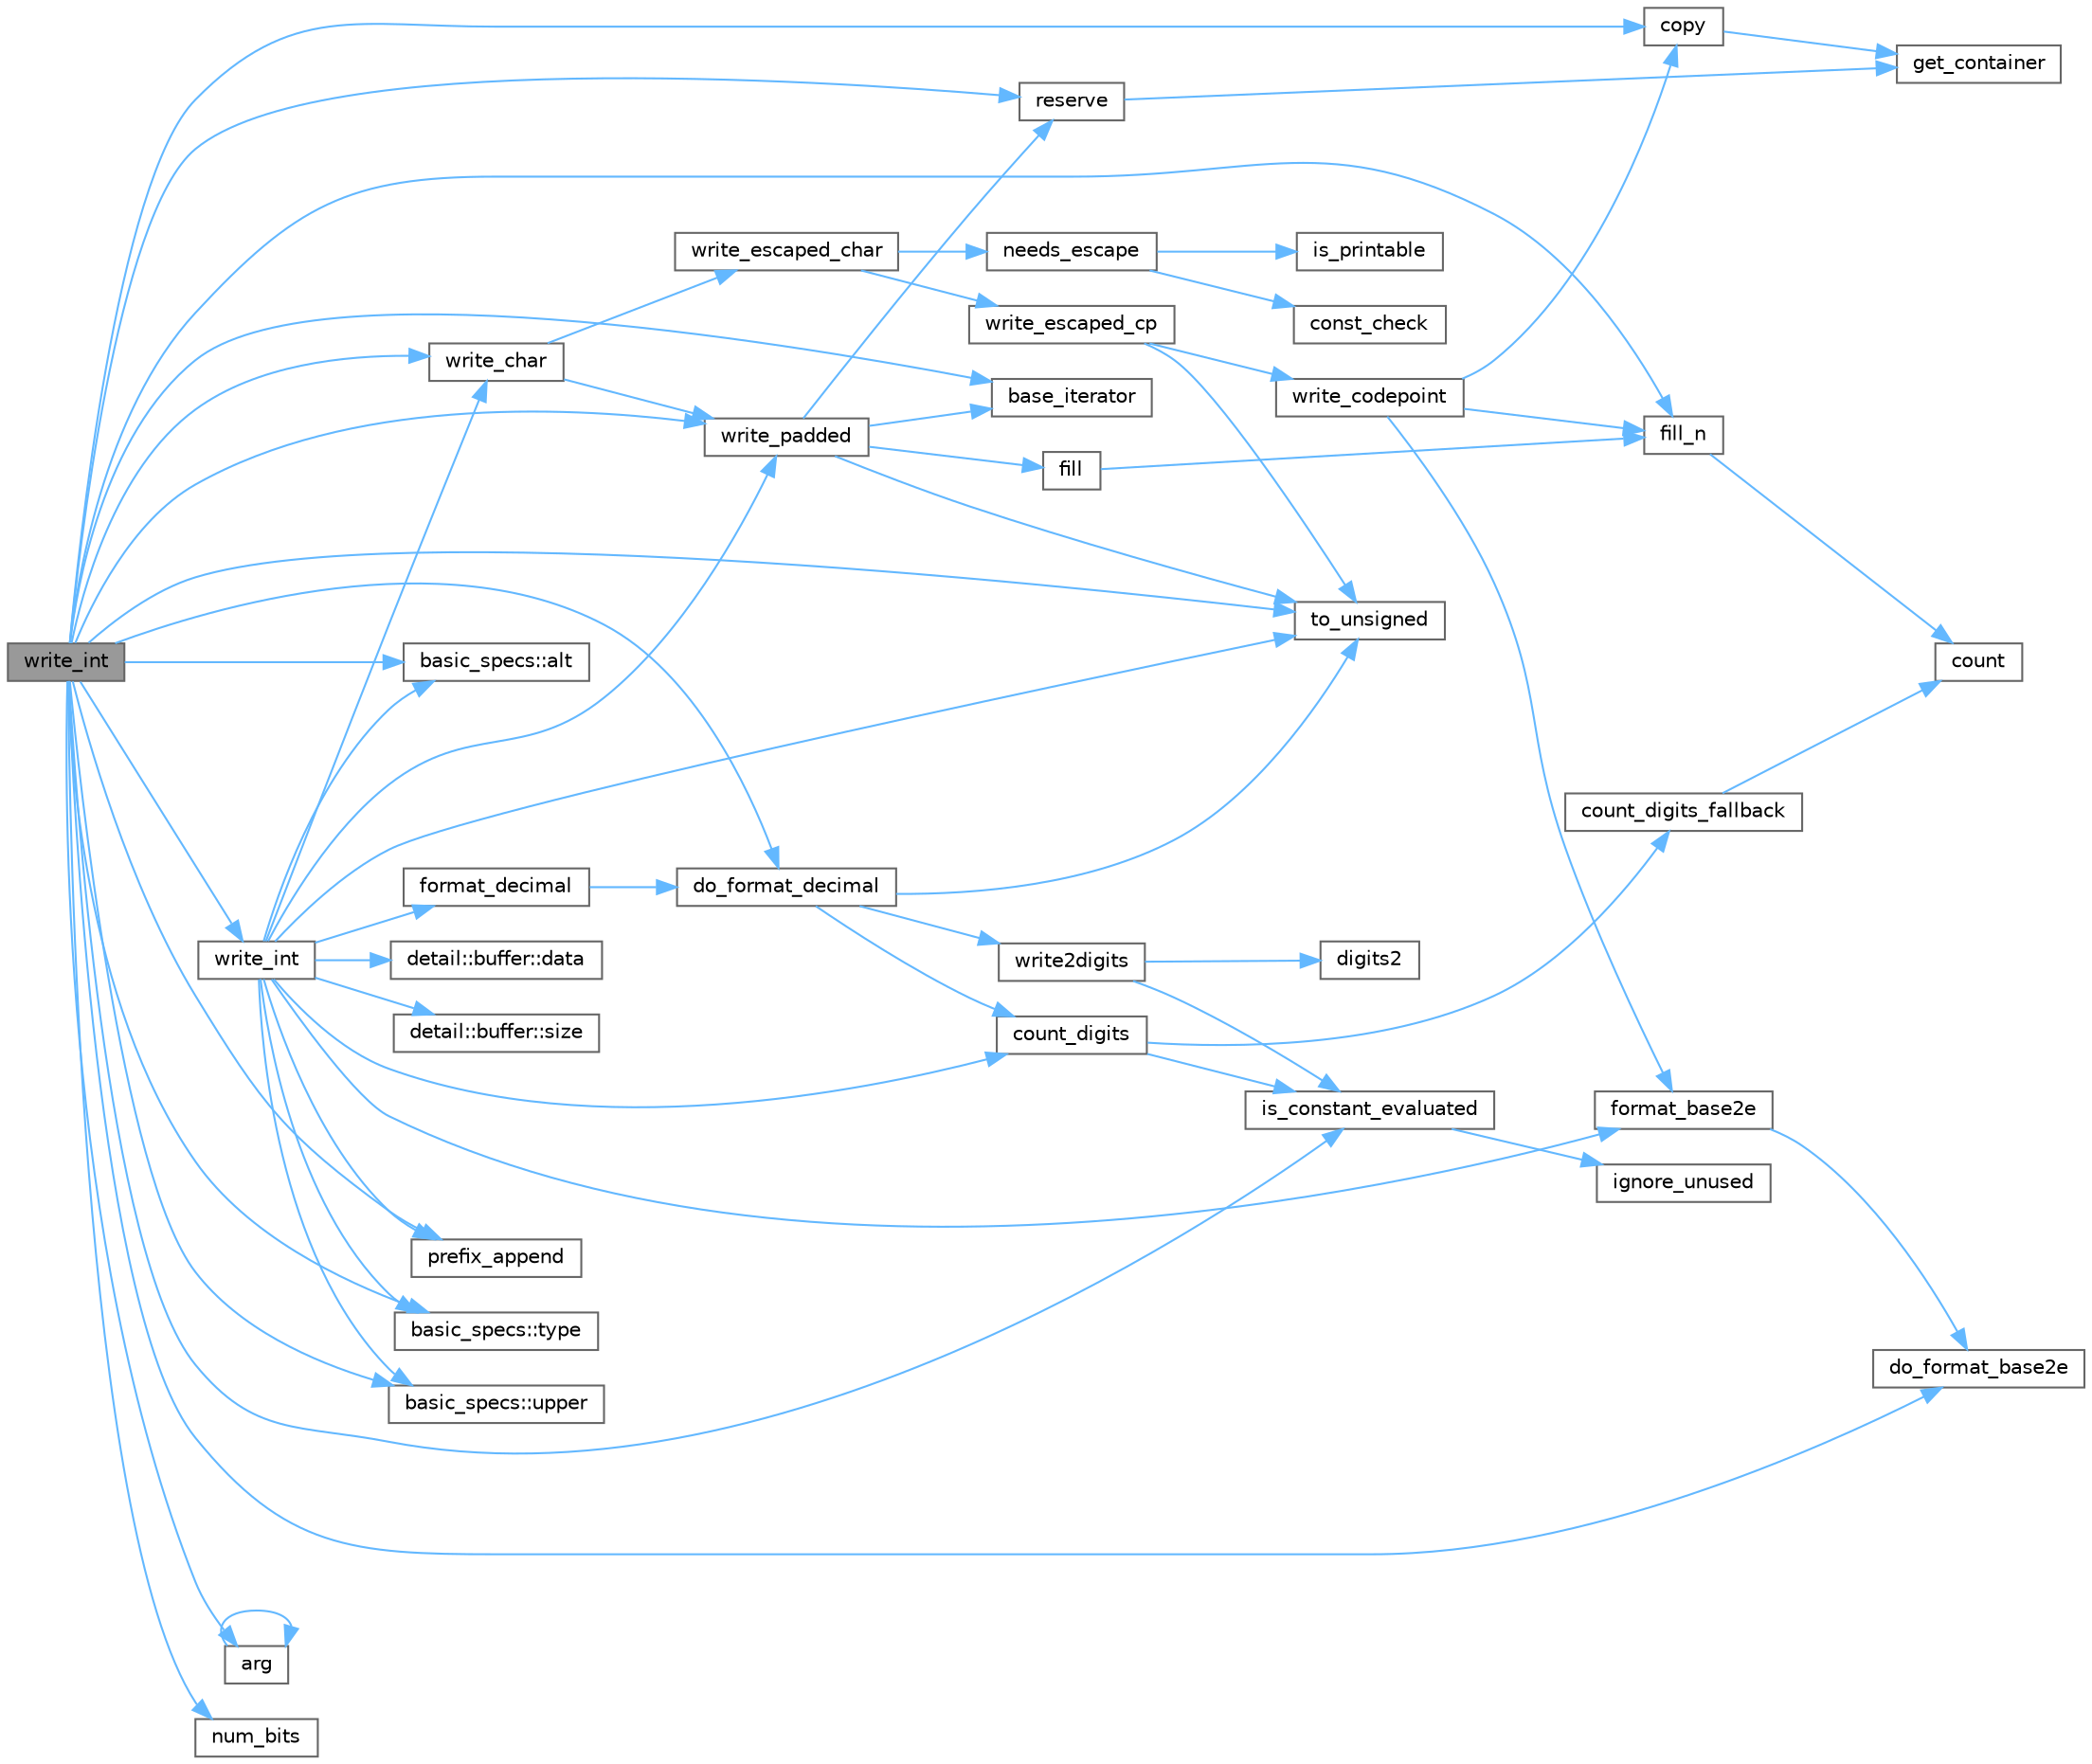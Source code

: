 digraph "write_int"
{
 // LATEX_PDF_SIZE
  bgcolor="transparent";
  edge [fontname=Helvetica,fontsize=10,labelfontname=Helvetica,labelfontsize=10];
  node [fontname=Helvetica,fontsize=10,shape=box,height=0.2,width=0.4];
  rankdir="LR";
  Node1 [id="Node000001",label="write_int",height=0.2,width=0.4,color="gray40", fillcolor="grey60", style="filled", fontcolor="black",tooltip=" "];
  Node1 -> Node2 [id="edge1_Node000001_Node000002",color="steelblue1",style="solid",tooltip=" "];
  Node2 [id="Node000002",label="basic_specs::alt",height=0.2,width=0.4,color="grey40", fillcolor="white", style="filled",URL="$classbasic__specs.html#a918289b1c2dce5a2b1092282e1221683",tooltip=" "];
  Node1 -> Node3 [id="edge2_Node000001_Node000003",color="steelblue1",style="solid",tooltip=" "];
  Node3 [id="Node000003",label="arg",height=0.2,width=0.4,color="grey40", fillcolor="white", style="filled",URL="$base_8h.html#a2c8e80c1b1c8b7747e99b8e9a24a0429",tooltip="Returns a named argument to be used in a formatting function."];
  Node3 -> Node3 [id="edge3_Node000003_Node000003",color="steelblue1",style="solid",tooltip=" "];
  Node1 -> Node4 [id="edge4_Node000001_Node000004",color="steelblue1",style="solid",tooltip=" "];
  Node4 [id="Node000004",label="base_iterator",height=0.2,width=0.4,color="grey40", fillcolor="white", style="filled",URL="$namespacedetail.html#a3afc0ce7a4b65505f2582ae03a227f38",tooltip=" "];
  Node1 -> Node5 [id="edge5_Node000001_Node000005",color="steelblue1",style="solid",tooltip=" "];
  Node5 [id="Node000005",label="copy",height=0.2,width=0.4,color="grey40", fillcolor="white", style="filled",URL="$namespacedetail.html#a424ac455d7b099551299db1be2e6e355",tooltip=" "];
  Node5 -> Node6 [id="edge6_Node000005_Node000006",color="steelblue1",style="solid",tooltip=" "];
  Node6 [id="Node000006",label="get_container",height=0.2,width=0.4,color="grey40", fillcolor="white", style="filled",URL="$namespacedetail.html#a2fad900275a3d2338d5393a4a5c38d92",tooltip=" "];
  Node1 -> Node7 [id="edge7_Node000001_Node000007",color="steelblue1",style="solid",tooltip=" "];
  Node7 [id="Node000007",label="do_format_base2e",height=0.2,width=0.4,color="grey40", fillcolor="white", style="filled",URL="$namespacedetail.html#a4724c9b8ff935f15efb1322f02359659",tooltip=" "];
  Node1 -> Node8 [id="edge8_Node000001_Node000008",color="steelblue1",style="solid",tooltip=" "];
  Node8 [id="Node000008",label="do_format_decimal",height=0.2,width=0.4,color="grey40", fillcolor="white", style="filled",URL="$namespacedetail.html#a6a78284fcaf4f89d8febe648ac5a688d",tooltip=" "];
  Node8 -> Node9 [id="edge9_Node000008_Node000009",color="steelblue1",style="solid",tooltip=" "];
  Node9 [id="Node000009",label="count_digits",height=0.2,width=0.4,color="grey40", fillcolor="white", style="filled",URL="$namespacedetail.html#a38d4dda9709bd099ccaa8307de424263",tooltip=" "];
  Node9 -> Node10 [id="edge10_Node000009_Node000010",color="steelblue1",style="solid",tooltip=" "];
  Node10 [id="Node000010",label="count_digits_fallback",height=0.2,width=0.4,color="grey40", fillcolor="white", style="filled",URL="$namespacedetail.html#a3f502baff13ba9676c2a6632349d2e3d",tooltip=" "];
  Node10 -> Node11 [id="edge11_Node000010_Node000011",color="steelblue1",style="solid",tooltip=" "];
  Node11 [id="Node000011",label="count",height=0.2,width=0.4,color="grey40", fillcolor="white", style="filled",URL="$namespacedetail.html#a25e934f3e2c5280160c34cb21a8db91c",tooltip=" "];
  Node9 -> Node12 [id="edge12_Node000009_Node000012",color="steelblue1",style="solid",tooltip=" "];
  Node12 [id="Node000012",label="is_constant_evaluated",height=0.2,width=0.4,color="grey40", fillcolor="white", style="filled",URL="$namespacedetail.html#aa88c553e0935b1aa6f21ac8045cf2335",tooltip=" "];
  Node12 -> Node13 [id="edge13_Node000012_Node000013",color="steelblue1",style="solid",tooltip=" "];
  Node13 [id="Node000013",label="ignore_unused",height=0.2,width=0.4,color="grey40", fillcolor="white", style="filled",URL="$namespacedetail.html#a039aa82d5bc3557c97ae98da6aec04ce",tooltip=" "];
  Node8 -> Node14 [id="edge14_Node000008_Node000014",color="steelblue1",style="solid",tooltip=" "];
  Node14 [id="Node000014",label="to_unsigned",height=0.2,width=0.4,color="grey40", fillcolor="white", style="filled",URL="$namespacedetail.html#a99ea2582e6e3388c7c7b0d58027cbe0b",tooltip=" "];
  Node8 -> Node15 [id="edge15_Node000008_Node000015",color="steelblue1",style="solid",tooltip=" "];
  Node15 [id="Node000015",label="write2digits",height=0.2,width=0.4,color="grey40", fillcolor="white", style="filled",URL="$namespacedetail.html#ab5f59fc44586297ecd385bcf8416eb9c",tooltip=" "];
  Node15 -> Node16 [id="edge16_Node000015_Node000016",color="steelblue1",style="solid",tooltip=" "];
  Node16 [id="Node000016",label="digits2",height=0.2,width=0.4,color="grey40", fillcolor="white", style="filled",URL="$namespacedetail.html#a43f4dfb530d295d8618f7c334df4dc0f",tooltip=" "];
  Node15 -> Node12 [id="edge17_Node000015_Node000012",color="steelblue1",style="solid",tooltip=" "];
  Node1 -> Node17 [id="edge18_Node000001_Node000017",color="steelblue1",style="solid",tooltip=" "];
  Node17 [id="Node000017",label="fill_n",height=0.2,width=0.4,color="grey40", fillcolor="white", style="filled",URL="$namespacedetail.html#af3d706bc2c37ac0292283704aadc4149",tooltip=" "];
  Node17 -> Node11 [id="edge19_Node000017_Node000011",color="steelblue1",style="solid",tooltip=" "];
  Node1 -> Node12 [id="edge20_Node000001_Node000012",color="steelblue1",style="solid",tooltip=" "];
  Node1 -> Node18 [id="edge21_Node000001_Node000018",color="steelblue1",style="solid",tooltip=" "];
  Node18 [id="Node000018",label="num_bits",height=0.2,width=0.4,color="grey40", fillcolor="white", style="filled",URL="$namespacedetail.html#a68735e92797883ad2a5aa3e0809b181d",tooltip=" "];
  Node1 -> Node19 [id="edge22_Node000001_Node000019",color="steelblue1",style="solid",tooltip=" "];
  Node19 [id="Node000019",label="prefix_append",height=0.2,width=0.4,color="grey40", fillcolor="white", style="filled",URL="$namespacedetail.html#a98fdf1336c7732a2b57b5866b57586b7",tooltip=" "];
  Node1 -> Node20 [id="edge23_Node000001_Node000020",color="steelblue1",style="solid",tooltip=" "];
  Node20 [id="Node000020",label="reserve",height=0.2,width=0.4,color="grey40", fillcolor="white", style="filled",URL="$namespacedetail.html#a5b06ea2061cf125f5460b83b65d8d861",tooltip=" "];
  Node20 -> Node6 [id="edge24_Node000020_Node000006",color="steelblue1",style="solid",tooltip=" "];
  Node1 -> Node14 [id="edge25_Node000001_Node000014",color="steelblue1",style="solid",tooltip=" "];
  Node1 -> Node21 [id="edge26_Node000001_Node000021",color="steelblue1",style="solid",tooltip=" "];
  Node21 [id="Node000021",label="basic_specs::type",height=0.2,width=0.4,color="grey40", fillcolor="white", style="filled",URL="$classbasic__specs.html#a175cd4d8dcaa365b0766132b414dfce4",tooltip=" "];
  Node1 -> Node22 [id="edge27_Node000001_Node000022",color="steelblue1",style="solid",tooltip=" "];
  Node22 [id="Node000022",label="basic_specs::upper",height=0.2,width=0.4,color="grey40", fillcolor="white", style="filled",URL="$classbasic__specs.html#a6caa7f8167f070aba5c35a4870488f35",tooltip=" "];
  Node1 -> Node23 [id="edge28_Node000001_Node000023",color="steelblue1",style="solid",tooltip=" "];
  Node23 [id="Node000023",label="write_char",height=0.2,width=0.4,color="grey40", fillcolor="white", style="filled",URL="$namespacedetail.html#a9afdb97d52dabe3eef1156ab82a70e26",tooltip=" "];
  Node23 -> Node24 [id="edge29_Node000023_Node000024",color="steelblue1",style="solid",tooltip=" "];
  Node24 [id="Node000024",label="write_escaped_char",height=0.2,width=0.4,color="grey40", fillcolor="white", style="filled",URL="$namespacedetail.html#aaf067ba0e493cfe8e8de78e071fb3aee",tooltip=" "];
  Node24 -> Node25 [id="edge30_Node000024_Node000025",color="steelblue1",style="solid",tooltip=" "];
  Node25 [id="Node000025",label="needs_escape",height=0.2,width=0.4,color="grey40", fillcolor="white", style="filled",URL="$namespacedetail.html#ad067f15eb4a7290df2b3386c31678552",tooltip=" "];
  Node25 -> Node26 [id="edge31_Node000025_Node000026",color="steelblue1",style="solid",tooltip=" "];
  Node26 [id="Node000026",label="const_check",height=0.2,width=0.4,color="grey40", fillcolor="white", style="filled",URL="$namespacedetail.html#a3279dca70405e483511edbe9c391a376",tooltip=" "];
  Node25 -> Node27 [id="edge32_Node000025_Node000027",color="steelblue1",style="solid",tooltip=" "];
  Node27 [id="Node000027",label="is_printable",height=0.2,width=0.4,color="grey40", fillcolor="white", style="filled",URL="$namespacedetail.html#ae2cd306232db4bc51c951e45612cfce0",tooltip=" "];
  Node24 -> Node28 [id="edge33_Node000024_Node000028",color="steelblue1",style="solid",tooltip=" "];
  Node28 [id="Node000028",label="write_escaped_cp",height=0.2,width=0.4,color="grey40", fillcolor="white", style="filled",URL="$namespacedetail.html#a3b4a59ab741f4a9ff1e77dfc252fe9ef",tooltip=" "];
  Node28 -> Node14 [id="edge34_Node000028_Node000014",color="steelblue1",style="solid",tooltip=" "];
  Node28 -> Node29 [id="edge35_Node000028_Node000029",color="steelblue1",style="solid",tooltip=" "];
  Node29 [id="Node000029",label="write_codepoint",height=0.2,width=0.4,color="grey40", fillcolor="white", style="filled",URL="$namespacedetail.html#a23eea6d81676255756eccf627cb1011f",tooltip=" "];
  Node29 -> Node5 [id="edge36_Node000029_Node000005",color="steelblue1",style="solid",tooltip=" "];
  Node29 -> Node17 [id="edge37_Node000029_Node000017",color="steelblue1",style="solid",tooltip=" "];
  Node29 -> Node30 [id="edge38_Node000029_Node000030",color="steelblue1",style="solid",tooltip=" "];
  Node30 [id="Node000030",label="format_base2e",height=0.2,width=0.4,color="grey40", fillcolor="white", style="filled",URL="$namespacedetail.html#a7d429c1911e6353d694380b339ca3b03",tooltip=" "];
  Node30 -> Node7 [id="edge39_Node000030_Node000007",color="steelblue1",style="solid",tooltip=" "];
  Node23 -> Node31 [id="edge40_Node000023_Node000031",color="steelblue1",style="solid",tooltip=" "];
  Node31 [id="Node000031",label="write_padded",height=0.2,width=0.4,color="grey40", fillcolor="white", style="filled",URL="$namespacedetail.html#ac35be34461068c44fa2780b21713603b",tooltip=" "];
  Node31 -> Node4 [id="edge41_Node000031_Node000004",color="steelblue1",style="solid",tooltip=" "];
  Node31 -> Node32 [id="edge42_Node000031_Node000032",color="steelblue1",style="solid",tooltip=" "];
  Node32 [id="Node000032",label="fill",height=0.2,width=0.4,color="grey40", fillcolor="white", style="filled",URL="$namespacedetail.html#a040ae34806960557c2e87c1a44dbd9fa",tooltip=" "];
  Node32 -> Node17 [id="edge43_Node000032_Node000017",color="steelblue1",style="solid",tooltip=" "];
  Node31 -> Node20 [id="edge44_Node000031_Node000020",color="steelblue1",style="solid",tooltip=" "];
  Node31 -> Node14 [id="edge45_Node000031_Node000014",color="steelblue1",style="solid",tooltip=" "];
  Node1 -> Node33 [id="edge46_Node000001_Node000033",color="steelblue1",style="solid",tooltip=" "];
  Node33 [id="Node000033",label="write_int",height=0.2,width=0.4,color="grey40", fillcolor="white", style="filled",URL="$namespacedetail.html#ac0fd4ca12ae54000b545b8469fa3a5d6",tooltip=" "];
  Node33 -> Node2 [id="edge47_Node000033_Node000002",color="steelblue1",style="solid",tooltip=" "];
  Node33 -> Node9 [id="edge48_Node000033_Node000009",color="steelblue1",style="solid",tooltip=" "];
  Node33 -> Node34 [id="edge49_Node000033_Node000034",color="steelblue1",style="solid",tooltip=" "];
  Node34 [id="Node000034",label="detail::buffer::data",height=0.2,width=0.4,color="grey40", fillcolor="white", style="filled",URL="$classdetail_1_1buffer.html#a799a7f7a56dd002312b8527dac63cc9c",tooltip="Returns a pointer to the buffer data (not null-terminated)."];
  Node33 -> Node30 [id="edge50_Node000033_Node000030",color="steelblue1",style="solid",tooltip=" "];
  Node33 -> Node35 [id="edge51_Node000033_Node000035",color="steelblue1",style="solid",tooltip=" "];
  Node35 [id="Node000035",label="format_decimal",height=0.2,width=0.4,color="grey40", fillcolor="white", style="filled",URL="$namespacedetail.html#a0141c49ca50a97445980498f75432aee",tooltip=" "];
  Node35 -> Node8 [id="edge52_Node000035_Node000008",color="steelblue1",style="solid",tooltip=" "];
  Node33 -> Node19 [id="edge53_Node000033_Node000019",color="steelblue1",style="solid",tooltip=" "];
  Node33 -> Node36 [id="edge54_Node000033_Node000036",color="steelblue1",style="solid",tooltip=" "];
  Node36 [id="Node000036",label="detail::buffer::size",height=0.2,width=0.4,color="grey40", fillcolor="white", style="filled",URL="$classdetail_1_1buffer.html#a68960381f66fdfeb44116fe4337b5824",tooltip="Returns the size of this buffer."];
  Node33 -> Node14 [id="edge55_Node000033_Node000014",color="steelblue1",style="solid",tooltip=" "];
  Node33 -> Node21 [id="edge56_Node000033_Node000021",color="steelblue1",style="solid",tooltip=" "];
  Node33 -> Node22 [id="edge57_Node000033_Node000022",color="steelblue1",style="solid",tooltip=" "];
  Node33 -> Node23 [id="edge58_Node000033_Node000023",color="steelblue1",style="solid",tooltip=" "];
  Node33 -> Node31 [id="edge59_Node000033_Node000031",color="steelblue1",style="solid",tooltip=" "];
  Node1 -> Node31 [id="edge60_Node000001_Node000031",color="steelblue1",style="solid",tooltip=" "];
}
